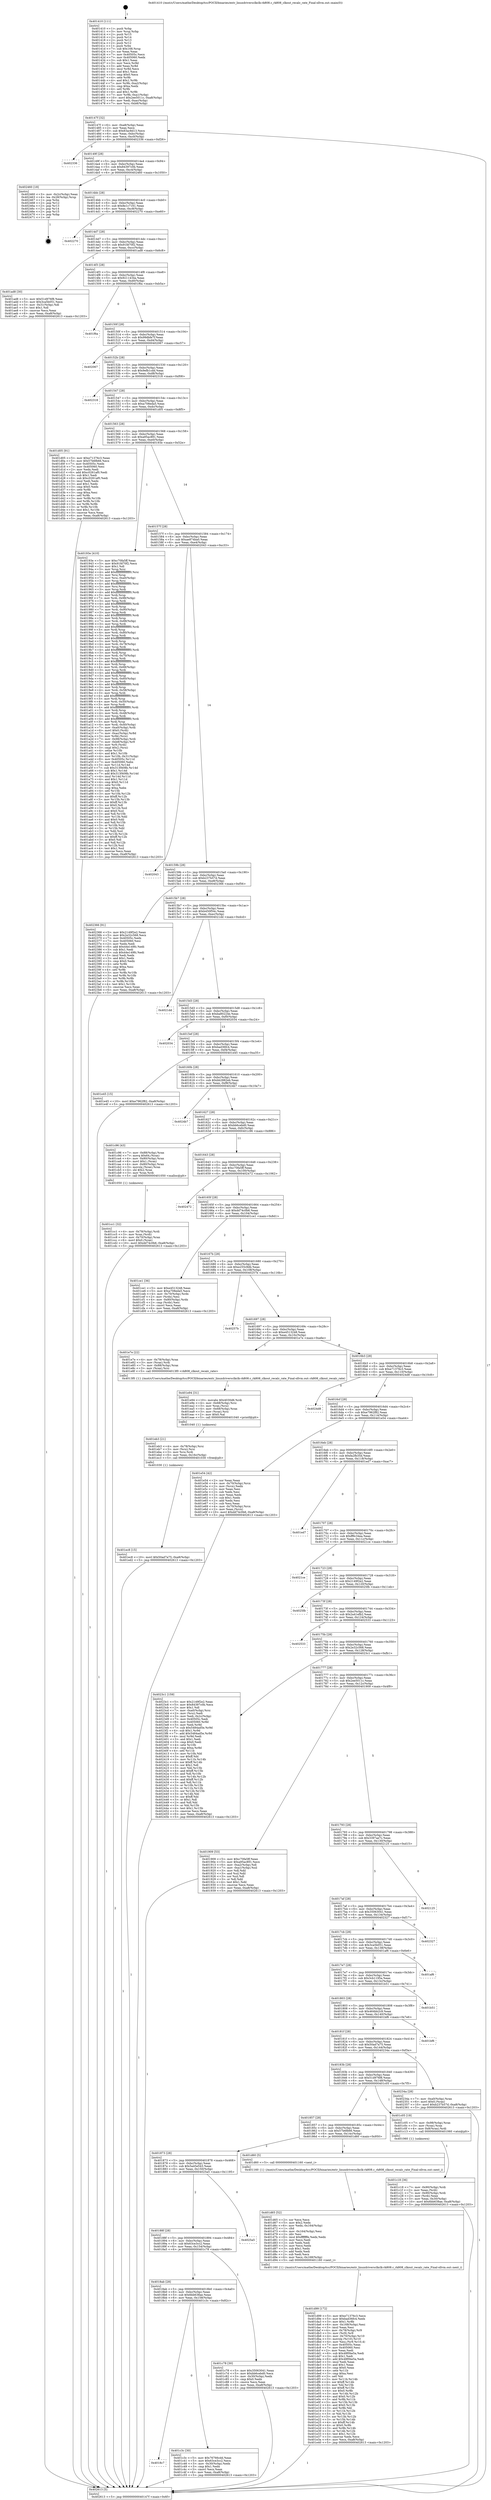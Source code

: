 digraph "0x401410" {
  label = "0x401410 (/mnt/c/Users/mathe/Desktop/tcc/POCII/binaries/extr_linuxdriversclkclk-rk808.c_rk808_clkout_recalc_rate_Final-ollvm.out::main(0))"
  labelloc = "t"
  node[shape=record]

  Entry [label="",width=0.3,height=0.3,shape=circle,fillcolor=black,style=filled]
  "0x40147f" [label="{
     0x40147f [32]\l
     | [instrs]\l
     &nbsp;&nbsp;0x40147f \<+6\>: mov -0xa8(%rbp),%eax\l
     &nbsp;&nbsp;0x401485 \<+2\>: mov %eax,%ecx\l
     &nbsp;&nbsp;0x401487 \<+6\>: sub $0x83ac8d13,%ecx\l
     &nbsp;&nbsp;0x40148d \<+6\>: mov %eax,-0xbc(%rbp)\l
     &nbsp;&nbsp;0x401493 \<+6\>: mov %ecx,-0xc0(%rbp)\l
     &nbsp;&nbsp;0x401499 \<+6\>: je 0000000000402336 \<main+0xf26\>\l
  }"]
  "0x402336" [label="{
     0x402336\l
  }", style=dashed]
  "0x40149f" [label="{
     0x40149f [28]\l
     | [instrs]\l
     &nbsp;&nbsp;0x40149f \<+5\>: jmp 00000000004014a4 \<main+0x94\>\l
     &nbsp;&nbsp;0x4014a4 \<+6\>: mov -0xbc(%rbp),%eax\l
     &nbsp;&nbsp;0x4014aa \<+5\>: sub $0x84397c0b,%eax\l
     &nbsp;&nbsp;0x4014af \<+6\>: mov %eax,-0xc4(%rbp)\l
     &nbsp;&nbsp;0x4014b5 \<+6\>: je 0000000000402460 \<main+0x1050\>\l
  }"]
  Exit [label="",width=0.3,height=0.3,shape=circle,fillcolor=black,style=filled,peripheries=2]
  "0x402460" [label="{
     0x402460 [18]\l
     | [instrs]\l
     &nbsp;&nbsp;0x402460 \<+3\>: mov -0x2c(%rbp),%eax\l
     &nbsp;&nbsp;0x402463 \<+4\>: lea -0x28(%rbp),%rsp\l
     &nbsp;&nbsp;0x402467 \<+1\>: pop %rbx\l
     &nbsp;&nbsp;0x402468 \<+2\>: pop %r12\l
     &nbsp;&nbsp;0x40246a \<+2\>: pop %r13\l
     &nbsp;&nbsp;0x40246c \<+2\>: pop %r14\l
     &nbsp;&nbsp;0x40246e \<+2\>: pop %r15\l
     &nbsp;&nbsp;0x402470 \<+1\>: pop %rbp\l
     &nbsp;&nbsp;0x402471 \<+1\>: ret\l
  }"]
  "0x4014bb" [label="{
     0x4014bb [28]\l
     | [instrs]\l
     &nbsp;&nbsp;0x4014bb \<+5\>: jmp 00000000004014c0 \<main+0xb0\>\l
     &nbsp;&nbsp;0x4014c0 \<+6\>: mov -0xbc(%rbp),%eax\l
     &nbsp;&nbsp;0x4014c6 \<+5\>: sub $0x8e1c7161,%eax\l
     &nbsp;&nbsp;0x4014cb \<+6\>: mov %eax,-0xc8(%rbp)\l
     &nbsp;&nbsp;0x4014d1 \<+6\>: je 0000000000402270 \<main+0xe60\>\l
  }"]
  "0x401ec8" [label="{
     0x401ec8 [15]\l
     | [instrs]\l
     &nbsp;&nbsp;0x401ec8 \<+10\>: movl $0x50ad7a75,-0xa8(%rbp)\l
     &nbsp;&nbsp;0x401ed2 \<+5\>: jmp 0000000000402613 \<main+0x1203\>\l
  }"]
  "0x402270" [label="{
     0x402270\l
  }", style=dashed]
  "0x4014d7" [label="{
     0x4014d7 [28]\l
     | [instrs]\l
     &nbsp;&nbsp;0x4014d7 \<+5\>: jmp 00000000004014dc \<main+0xcc\>\l
     &nbsp;&nbsp;0x4014dc \<+6\>: mov -0xbc(%rbp),%eax\l
     &nbsp;&nbsp;0x4014e2 \<+5\>: sub $0x91fd70f2,%eax\l
     &nbsp;&nbsp;0x4014e7 \<+6\>: mov %eax,-0xcc(%rbp)\l
     &nbsp;&nbsp;0x4014ed \<+6\>: je 0000000000401ad8 \<main+0x6c8\>\l
  }"]
  "0x401eb3" [label="{
     0x401eb3 [21]\l
     | [instrs]\l
     &nbsp;&nbsp;0x401eb3 \<+4\>: mov -0x78(%rbp),%rsi\l
     &nbsp;&nbsp;0x401eb7 \<+3\>: mov (%rsi),%rsi\l
     &nbsp;&nbsp;0x401eba \<+3\>: mov %rsi,%rdi\l
     &nbsp;&nbsp;0x401ebd \<+6\>: mov %eax,-0x16c(%rbp)\l
     &nbsp;&nbsp;0x401ec3 \<+5\>: call 0000000000401030 \<free@plt\>\l
     | [calls]\l
     &nbsp;&nbsp;0x401030 \{1\} (unknown)\l
  }"]
  "0x401ad8" [label="{
     0x401ad8 [30]\l
     | [instrs]\l
     &nbsp;&nbsp;0x401ad8 \<+5\>: mov $0x51d976f8,%eax\l
     &nbsp;&nbsp;0x401add \<+5\>: mov $0x3ca5b051,%ecx\l
     &nbsp;&nbsp;0x401ae2 \<+3\>: mov -0x31(%rbp),%dl\l
     &nbsp;&nbsp;0x401ae5 \<+3\>: test $0x1,%dl\l
     &nbsp;&nbsp;0x401ae8 \<+3\>: cmovne %ecx,%eax\l
     &nbsp;&nbsp;0x401aeb \<+6\>: mov %eax,-0xa8(%rbp)\l
     &nbsp;&nbsp;0x401af1 \<+5\>: jmp 0000000000402613 \<main+0x1203\>\l
  }"]
  "0x4014f3" [label="{
     0x4014f3 [28]\l
     | [instrs]\l
     &nbsp;&nbsp;0x4014f3 \<+5\>: jmp 00000000004014f8 \<main+0xe8\>\l
     &nbsp;&nbsp;0x4014f8 \<+6\>: mov -0xbc(%rbp),%eax\l
     &nbsp;&nbsp;0x4014fe \<+5\>: sub $0x9211434a,%eax\l
     &nbsp;&nbsp;0x401503 \<+6\>: mov %eax,-0xd0(%rbp)\l
     &nbsp;&nbsp;0x401509 \<+6\>: je 0000000000401f6a \<main+0xb5a\>\l
  }"]
  "0x401e94" [label="{
     0x401e94 [31]\l
     | [instrs]\l
     &nbsp;&nbsp;0x401e94 \<+10\>: movabs $0x4030d6,%rdi\l
     &nbsp;&nbsp;0x401e9e \<+4\>: mov -0x68(%rbp),%rsi\l
     &nbsp;&nbsp;0x401ea2 \<+3\>: mov %rax,(%rsi)\l
     &nbsp;&nbsp;0x401ea5 \<+4\>: mov -0x68(%rbp),%rax\l
     &nbsp;&nbsp;0x401ea9 \<+3\>: mov (%rax),%rsi\l
     &nbsp;&nbsp;0x401eac \<+2\>: mov $0x0,%al\l
     &nbsp;&nbsp;0x401eae \<+5\>: call 0000000000401040 \<printf@plt\>\l
     | [calls]\l
     &nbsp;&nbsp;0x401040 \{1\} (unknown)\l
  }"]
  "0x401f6a" [label="{
     0x401f6a\l
  }", style=dashed]
  "0x40150f" [label="{
     0x40150f [28]\l
     | [instrs]\l
     &nbsp;&nbsp;0x40150f \<+5\>: jmp 0000000000401514 \<main+0x104\>\l
     &nbsp;&nbsp;0x401514 \<+6\>: mov -0xbc(%rbp),%eax\l
     &nbsp;&nbsp;0x40151a \<+5\>: sub $0x99dbfe7f,%eax\l
     &nbsp;&nbsp;0x40151f \<+6\>: mov %eax,-0xd4(%rbp)\l
     &nbsp;&nbsp;0x401525 \<+6\>: je 0000000000402067 \<main+0xc57\>\l
  }"]
  "0x401d99" [label="{
     0x401d99 [172]\l
     | [instrs]\l
     &nbsp;&nbsp;0x401d99 \<+5\>: mov $0xe71376c3,%ecx\l
     &nbsp;&nbsp;0x401d9e \<+5\>: mov $0xbad36fc4,%edx\l
     &nbsp;&nbsp;0x401da3 \<+3\>: mov $0x1,%r8b\l
     &nbsp;&nbsp;0x401da6 \<+6\>: mov -0x168(%rbp),%esi\l
     &nbsp;&nbsp;0x401dac \<+3\>: imul %eax,%esi\l
     &nbsp;&nbsp;0x401daf \<+4\>: mov -0x78(%rbp),%r9\l
     &nbsp;&nbsp;0x401db3 \<+3\>: mov (%r9),%r9\l
     &nbsp;&nbsp;0x401db6 \<+4\>: mov -0x70(%rbp),%r10\l
     &nbsp;&nbsp;0x401dba \<+3\>: movslq (%r10),%r10\l
     &nbsp;&nbsp;0x401dbd \<+4\>: mov %esi,(%r9,%r10,4)\l
     &nbsp;&nbsp;0x401dc1 \<+7\>: mov 0x40505c,%eax\l
     &nbsp;&nbsp;0x401dc8 \<+7\>: mov 0x405060,%esi\l
     &nbsp;&nbsp;0x401dcf \<+2\>: mov %eax,%edi\l
     &nbsp;&nbsp;0x401dd1 \<+6\>: sub $0x48f0be5a,%edi\l
     &nbsp;&nbsp;0x401dd7 \<+3\>: sub $0x1,%edi\l
     &nbsp;&nbsp;0x401dda \<+6\>: add $0x48f0be5a,%edi\l
     &nbsp;&nbsp;0x401de0 \<+3\>: imul %edi,%eax\l
     &nbsp;&nbsp;0x401de3 \<+3\>: and $0x1,%eax\l
     &nbsp;&nbsp;0x401de6 \<+3\>: cmp $0x0,%eax\l
     &nbsp;&nbsp;0x401de9 \<+4\>: sete %r11b\l
     &nbsp;&nbsp;0x401ded \<+3\>: cmp $0xa,%esi\l
     &nbsp;&nbsp;0x401df0 \<+3\>: setl %bl\l
     &nbsp;&nbsp;0x401df3 \<+3\>: mov %r11b,%r14b\l
     &nbsp;&nbsp;0x401df6 \<+4\>: xor $0xff,%r14b\l
     &nbsp;&nbsp;0x401dfa \<+3\>: mov %bl,%r15b\l
     &nbsp;&nbsp;0x401dfd \<+4\>: xor $0xff,%r15b\l
     &nbsp;&nbsp;0x401e01 \<+4\>: xor $0x0,%r8b\l
     &nbsp;&nbsp;0x401e05 \<+3\>: mov %r14b,%r12b\l
     &nbsp;&nbsp;0x401e08 \<+4\>: and $0x0,%r12b\l
     &nbsp;&nbsp;0x401e0c \<+3\>: and %r8b,%r11b\l
     &nbsp;&nbsp;0x401e0f \<+3\>: mov %r15b,%r13b\l
     &nbsp;&nbsp;0x401e12 \<+4\>: and $0x0,%r13b\l
     &nbsp;&nbsp;0x401e16 \<+3\>: and %r8b,%bl\l
     &nbsp;&nbsp;0x401e19 \<+3\>: or %r11b,%r12b\l
     &nbsp;&nbsp;0x401e1c \<+3\>: or %bl,%r13b\l
     &nbsp;&nbsp;0x401e1f \<+3\>: xor %r13b,%r12b\l
     &nbsp;&nbsp;0x401e22 \<+3\>: or %r15b,%r14b\l
     &nbsp;&nbsp;0x401e25 \<+4\>: xor $0xff,%r14b\l
     &nbsp;&nbsp;0x401e29 \<+4\>: or $0x0,%r8b\l
     &nbsp;&nbsp;0x401e2d \<+3\>: and %r8b,%r14b\l
     &nbsp;&nbsp;0x401e30 \<+3\>: or %r14b,%r12b\l
     &nbsp;&nbsp;0x401e33 \<+4\>: test $0x1,%r12b\l
     &nbsp;&nbsp;0x401e37 \<+3\>: cmovne %edx,%ecx\l
     &nbsp;&nbsp;0x401e3a \<+6\>: mov %ecx,-0xa8(%rbp)\l
     &nbsp;&nbsp;0x401e40 \<+5\>: jmp 0000000000402613 \<main+0x1203\>\l
  }"]
  "0x402067" [label="{
     0x402067\l
  }", style=dashed]
  "0x40152b" [label="{
     0x40152b [28]\l
     | [instrs]\l
     &nbsp;&nbsp;0x40152b \<+5\>: jmp 0000000000401530 \<main+0x120\>\l
     &nbsp;&nbsp;0x401530 \<+6\>: mov -0xbc(%rbp),%eax\l
     &nbsp;&nbsp;0x401536 \<+5\>: sub $0x9efb1cdd,%eax\l
     &nbsp;&nbsp;0x40153b \<+6\>: mov %eax,-0xd8(%rbp)\l
     &nbsp;&nbsp;0x401541 \<+6\>: je 0000000000402318 \<main+0xf08\>\l
  }"]
  "0x401d65" [label="{
     0x401d65 [52]\l
     | [instrs]\l
     &nbsp;&nbsp;0x401d65 \<+2\>: xor %ecx,%ecx\l
     &nbsp;&nbsp;0x401d67 \<+5\>: mov $0x2,%edx\l
     &nbsp;&nbsp;0x401d6c \<+6\>: mov %edx,-0x164(%rbp)\l
     &nbsp;&nbsp;0x401d72 \<+1\>: cltd\l
     &nbsp;&nbsp;0x401d73 \<+6\>: mov -0x164(%rbp),%esi\l
     &nbsp;&nbsp;0x401d79 \<+2\>: idiv %esi\l
     &nbsp;&nbsp;0x401d7b \<+6\>: imul $0xfffffffe,%edx,%edx\l
     &nbsp;&nbsp;0x401d81 \<+2\>: mov %ecx,%edi\l
     &nbsp;&nbsp;0x401d83 \<+2\>: sub %edx,%edi\l
     &nbsp;&nbsp;0x401d85 \<+2\>: mov %ecx,%edx\l
     &nbsp;&nbsp;0x401d87 \<+3\>: sub $0x1,%edx\l
     &nbsp;&nbsp;0x401d8a \<+2\>: add %edx,%edi\l
     &nbsp;&nbsp;0x401d8c \<+2\>: sub %edi,%ecx\l
     &nbsp;&nbsp;0x401d8e \<+6\>: mov %ecx,-0x168(%rbp)\l
     &nbsp;&nbsp;0x401d94 \<+5\>: call 0000000000401160 \<next_i\>\l
     | [calls]\l
     &nbsp;&nbsp;0x401160 \{1\} (/mnt/c/Users/mathe/Desktop/tcc/POCII/binaries/extr_linuxdriversclkclk-rk808.c_rk808_clkout_recalc_rate_Final-ollvm.out::next_i)\l
  }"]
  "0x402318" [label="{
     0x402318\l
  }", style=dashed]
  "0x401547" [label="{
     0x401547 [28]\l
     | [instrs]\l
     &nbsp;&nbsp;0x401547 \<+5\>: jmp 000000000040154c \<main+0x13c\>\l
     &nbsp;&nbsp;0x40154c \<+6\>: mov -0xbc(%rbp),%eax\l
     &nbsp;&nbsp;0x401552 \<+5\>: sub $0xa708eda5,%eax\l
     &nbsp;&nbsp;0x401557 \<+6\>: mov %eax,-0xdc(%rbp)\l
     &nbsp;&nbsp;0x40155d \<+6\>: je 0000000000401d05 \<main+0x8f5\>\l
  }"]
  "0x401cc1" [label="{
     0x401cc1 [32]\l
     | [instrs]\l
     &nbsp;&nbsp;0x401cc1 \<+4\>: mov -0x78(%rbp),%rdi\l
     &nbsp;&nbsp;0x401cc5 \<+3\>: mov %rax,(%rdi)\l
     &nbsp;&nbsp;0x401cc8 \<+4\>: mov -0x70(%rbp),%rax\l
     &nbsp;&nbsp;0x401ccc \<+6\>: movl $0x0,(%rax)\l
     &nbsp;&nbsp;0x401cd2 \<+10\>: movl $0xdd74c0b6,-0xa8(%rbp)\l
     &nbsp;&nbsp;0x401cdc \<+5\>: jmp 0000000000402613 \<main+0x1203\>\l
  }"]
  "0x401d05" [label="{
     0x401d05 [91]\l
     | [instrs]\l
     &nbsp;&nbsp;0x401d05 \<+5\>: mov $0xe71376c3,%eax\l
     &nbsp;&nbsp;0x401d0a \<+5\>: mov $0x57b6fb66,%ecx\l
     &nbsp;&nbsp;0x401d0f \<+7\>: mov 0x40505c,%edx\l
     &nbsp;&nbsp;0x401d16 \<+7\>: mov 0x405060,%esi\l
     &nbsp;&nbsp;0x401d1d \<+2\>: mov %edx,%edi\l
     &nbsp;&nbsp;0x401d1f \<+6\>: add $0xc0261af0,%edi\l
     &nbsp;&nbsp;0x401d25 \<+3\>: sub $0x1,%edi\l
     &nbsp;&nbsp;0x401d28 \<+6\>: sub $0xc0261af0,%edi\l
     &nbsp;&nbsp;0x401d2e \<+3\>: imul %edi,%edx\l
     &nbsp;&nbsp;0x401d31 \<+3\>: and $0x1,%edx\l
     &nbsp;&nbsp;0x401d34 \<+3\>: cmp $0x0,%edx\l
     &nbsp;&nbsp;0x401d37 \<+4\>: sete %r8b\l
     &nbsp;&nbsp;0x401d3b \<+3\>: cmp $0xa,%esi\l
     &nbsp;&nbsp;0x401d3e \<+4\>: setl %r9b\l
     &nbsp;&nbsp;0x401d42 \<+3\>: mov %r8b,%r10b\l
     &nbsp;&nbsp;0x401d45 \<+3\>: and %r9b,%r10b\l
     &nbsp;&nbsp;0x401d48 \<+3\>: xor %r9b,%r8b\l
     &nbsp;&nbsp;0x401d4b \<+3\>: or %r8b,%r10b\l
     &nbsp;&nbsp;0x401d4e \<+4\>: test $0x1,%r10b\l
     &nbsp;&nbsp;0x401d52 \<+3\>: cmovne %ecx,%eax\l
     &nbsp;&nbsp;0x401d55 \<+6\>: mov %eax,-0xa8(%rbp)\l
     &nbsp;&nbsp;0x401d5b \<+5\>: jmp 0000000000402613 \<main+0x1203\>\l
  }"]
  "0x401563" [label="{
     0x401563 [28]\l
     | [instrs]\l
     &nbsp;&nbsp;0x401563 \<+5\>: jmp 0000000000401568 \<main+0x158\>\l
     &nbsp;&nbsp;0x401568 \<+6\>: mov -0xbc(%rbp),%eax\l
     &nbsp;&nbsp;0x40156e \<+5\>: sub $0xa95ac891,%eax\l
     &nbsp;&nbsp;0x401573 \<+6\>: mov %eax,-0xe0(%rbp)\l
     &nbsp;&nbsp;0x401579 \<+6\>: je 000000000040193e \<main+0x52e\>\l
  }"]
  "0x4018c7" [label="{
     0x4018c7\l
  }", style=dashed]
  "0x40193e" [label="{
     0x40193e [410]\l
     | [instrs]\l
     &nbsp;&nbsp;0x40193e \<+5\>: mov $0xc70fa5ff,%eax\l
     &nbsp;&nbsp;0x401943 \<+5\>: mov $0x91fd70f2,%ecx\l
     &nbsp;&nbsp;0x401948 \<+2\>: mov $0x1,%dl\l
     &nbsp;&nbsp;0x40194a \<+3\>: mov %rsp,%rsi\l
     &nbsp;&nbsp;0x40194d \<+4\>: add $0xfffffffffffffff0,%rsi\l
     &nbsp;&nbsp;0x401951 \<+3\>: mov %rsi,%rsp\l
     &nbsp;&nbsp;0x401954 \<+7\>: mov %rsi,-0xa0(%rbp)\l
     &nbsp;&nbsp;0x40195b \<+3\>: mov %rsp,%rsi\l
     &nbsp;&nbsp;0x40195e \<+4\>: add $0xfffffffffffffff0,%rsi\l
     &nbsp;&nbsp;0x401962 \<+3\>: mov %rsi,%rsp\l
     &nbsp;&nbsp;0x401965 \<+3\>: mov %rsp,%rdi\l
     &nbsp;&nbsp;0x401968 \<+4\>: add $0xfffffffffffffff0,%rdi\l
     &nbsp;&nbsp;0x40196c \<+3\>: mov %rdi,%rsp\l
     &nbsp;&nbsp;0x40196f \<+7\>: mov %rdi,-0x98(%rbp)\l
     &nbsp;&nbsp;0x401976 \<+3\>: mov %rsp,%rdi\l
     &nbsp;&nbsp;0x401979 \<+4\>: add $0xfffffffffffffff0,%rdi\l
     &nbsp;&nbsp;0x40197d \<+3\>: mov %rdi,%rsp\l
     &nbsp;&nbsp;0x401980 \<+7\>: mov %rdi,-0x90(%rbp)\l
     &nbsp;&nbsp;0x401987 \<+3\>: mov %rsp,%rdi\l
     &nbsp;&nbsp;0x40198a \<+4\>: add $0xfffffffffffffff0,%rdi\l
     &nbsp;&nbsp;0x40198e \<+3\>: mov %rdi,%rsp\l
     &nbsp;&nbsp;0x401991 \<+7\>: mov %rdi,-0x88(%rbp)\l
     &nbsp;&nbsp;0x401998 \<+3\>: mov %rsp,%rdi\l
     &nbsp;&nbsp;0x40199b \<+4\>: add $0xfffffffffffffff0,%rdi\l
     &nbsp;&nbsp;0x40199f \<+3\>: mov %rdi,%rsp\l
     &nbsp;&nbsp;0x4019a2 \<+4\>: mov %rdi,-0x80(%rbp)\l
     &nbsp;&nbsp;0x4019a6 \<+3\>: mov %rsp,%rdi\l
     &nbsp;&nbsp;0x4019a9 \<+4\>: add $0xfffffffffffffff0,%rdi\l
     &nbsp;&nbsp;0x4019ad \<+3\>: mov %rdi,%rsp\l
     &nbsp;&nbsp;0x4019b0 \<+4\>: mov %rdi,-0x78(%rbp)\l
     &nbsp;&nbsp;0x4019b4 \<+3\>: mov %rsp,%rdi\l
     &nbsp;&nbsp;0x4019b7 \<+4\>: add $0xfffffffffffffff0,%rdi\l
     &nbsp;&nbsp;0x4019bb \<+3\>: mov %rdi,%rsp\l
     &nbsp;&nbsp;0x4019be \<+4\>: mov %rdi,-0x70(%rbp)\l
     &nbsp;&nbsp;0x4019c2 \<+3\>: mov %rsp,%rdi\l
     &nbsp;&nbsp;0x4019c5 \<+4\>: add $0xfffffffffffffff0,%rdi\l
     &nbsp;&nbsp;0x4019c9 \<+3\>: mov %rdi,%rsp\l
     &nbsp;&nbsp;0x4019cc \<+4\>: mov %rdi,-0x68(%rbp)\l
     &nbsp;&nbsp;0x4019d0 \<+3\>: mov %rsp,%rdi\l
     &nbsp;&nbsp;0x4019d3 \<+4\>: add $0xfffffffffffffff0,%rdi\l
     &nbsp;&nbsp;0x4019d7 \<+3\>: mov %rdi,%rsp\l
     &nbsp;&nbsp;0x4019da \<+4\>: mov %rdi,-0x60(%rbp)\l
     &nbsp;&nbsp;0x4019de \<+3\>: mov %rsp,%rdi\l
     &nbsp;&nbsp;0x4019e1 \<+4\>: add $0xfffffffffffffff0,%rdi\l
     &nbsp;&nbsp;0x4019e5 \<+3\>: mov %rdi,%rsp\l
     &nbsp;&nbsp;0x4019e8 \<+4\>: mov %rdi,-0x58(%rbp)\l
     &nbsp;&nbsp;0x4019ec \<+3\>: mov %rsp,%rdi\l
     &nbsp;&nbsp;0x4019ef \<+4\>: add $0xfffffffffffffff0,%rdi\l
     &nbsp;&nbsp;0x4019f3 \<+3\>: mov %rdi,%rsp\l
     &nbsp;&nbsp;0x4019f6 \<+4\>: mov %rdi,-0x50(%rbp)\l
     &nbsp;&nbsp;0x4019fa \<+3\>: mov %rsp,%rdi\l
     &nbsp;&nbsp;0x4019fd \<+4\>: add $0xfffffffffffffff0,%rdi\l
     &nbsp;&nbsp;0x401a01 \<+3\>: mov %rdi,%rsp\l
     &nbsp;&nbsp;0x401a04 \<+4\>: mov %rdi,-0x48(%rbp)\l
     &nbsp;&nbsp;0x401a08 \<+3\>: mov %rsp,%rdi\l
     &nbsp;&nbsp;0x401a0b \<+4\>: add $0xfffffffffffffff0,%rdi\l
     &nbsp;&nbsp;0x401a0f \<+3\>: mov %rdi,%rsp\l
     &nbsp;&nbsp;0x401a12 \<+4\>: mov %rdi,-0x40(%rbp)\l
     &nbsp;&nbsp;0x401a16 \<+7\>: mov -0xa0(%rbp),%rdi\l
     &nbsp;&nbsp;0x401a1d \<+6\>: movl $0x0,(%rdi)\l
     &nbsp;&nbsp;0x401a23 \<+7\>: mov -0xac(%rbp),%r8d\l
     &nbsp;&nbsp;0x401a2a \<+3\>: mov %r8d,(%rsi)\l
     &nbsp;&nbsp;0x401a2d \<+7\>: mov -0x98(%rbp),%rdi\l
     &nbsp;&nbsp;0x401a34 \<+7\>: mov -0xb8(%rbp),%r9\l
     &nbsp;&nbsp;0x401a3b \<+3\>: mov %r9,(%rdi)\l
     &nbsp;&nbsp;0x401a3e \<+3\>: cmpl $0x2,(%rsi)\l
     &nbsp;&nbsp;0x401a41 \<+4\>: setne %r10b\l
     &nbsp;&nbsp;0x401a45 \<+4\>: and $0x1,%r10b\l
     &nbsp;&nbsp;0x401a49 \<+4\>: mov %r10b,-0x31(%rbp)\l
     &nbsp;&nbsp;0x401a4d \<+8\>: mov 0x40505c,%r11d\l
     &nbsp;&nbsp;0x401a55 \<+7\>: mov 0x405060,%ebx\l
     &nbsp;&nbsp;0x401a5c \<+3\>: mov %r11d,%r14d\l
     &nbsp;&nbsp;0x401a5f \<+7\>: sub $0x313f408b,%r14d\l
     &nbsp;&nbsp;0x401a66 \<+4\>: sub $0x1,%r14d\l
     &nbsp;&nbsp;0x401a6a \<+7\>: add $0x313f408b,%r14d\l
     &nbsp;&nbsp;0x401a71 \<+4\>: imul %r14d,%r11d\l
     &nbsp;&nbsp;0x401a75 \<+4\>: and $0x1,%r11d\l
     &nbsp;&nbsp;0x401a79 \<+4\>: cmp $0x0,%r11d\l
     &nbsp;&nbsp;0x401a7d \<+4\>: sete %r10b\l
     &nbsp;&nbsp;0x401a81 \<+3\>: cmp $0xa,%ebx\l
     &nbsp;&nbsp;0x401a84 \<+4\>: setl %r15b\l
     &nbsp;&nbsp;0x401a88 \<+3\>: mov %r10b,%r12b\l
     &nbsp;&nbsp;0x401a8b \<+4\>: xor $0xff,%r12b\l
     &nbsp;&nbsp;0x401a8f \<+3\>: mov %r15b,%r13b\l
     &nbsp;&nbsp;0x401a92 \<+4\>: xor $0xff,%r13b\l
     &nbsp;&nbsp;0x401a96 \<+3\>: xor $0x0,%dl\l
     &nbsp;&nbsp;0x401a99 \<+3\>: mov %r12b,%sil\l
     &nbsp;&nbsp;0x401a9c \<+4\>: and $0x0,%sil\l
     &nbsp;&nbsp;0x401aa0 \<+3\>: and %dl,%r10b\l
     &nbsp;&nbsp;0x401aa3 \<+3\>: mov %r13b,%dil\l
     &nbsp;&nbsp;0x401aa6 \<+4\>: and $0x0,%dil\l
     &nbsp;&nbsp;0x401aaa \<+3\>: and %dl,%r15b\l
     &nbsp;&nbsp;0x401aad \<+3\>: or %r10b,%sil\l
     &nbsp;&nbsp;0x401ab0 \<+3\>: or %r15b,%dil\l
     &nbsp;&nbsp;0x401ab3 \<+3\>: xor %dil,%sil\l
     &nbsp;&nbsp;0x401ab6 \<+3\>: or %r13b,%r12b\l
     &nbsp;&nbsp;0x401ab9 \<+4\>: xor $0xff,%r12b\l
     &nbsp;&nbsp;0x401abd \<+3\>: or $0x0,%dl\l
     &nbsp;&nbsp;0x401ac0 \<+3\>: and %dl,%r12b\l
     &nbsp;&nbsp;0x401ac3 \<+3\>: or %r12b,%sil\l
     &nbsp;&nbsp;0x401ac6 \<+4\>: test $0x1,%sil\l
     &nbsp;&nbsp;0x401aca \<+3\>: cmovne %ecx,%eax\l
     &nbsp;&nbsp;0x401acd \<+6\>: mov %eax,-0xa8(%rbp)\l
     &nbsp;&nbsp;0x401ad3 \<+5\>: jmp 0000000000402613 \<main+0x1203\>\l
  }"]
  "0x40157f" [label="{
     0x40157f [28]\l
     | [instrs]\l
     &nbsp;&nbsp;0x40157f \<+5\>: jmp 0000000000401584 \<main+0x174\>\l
     &nbsp;&nbsp;0x401584 \<+6\>: mov -0xbc(%rbp),%eax\l
     &nbsp;&nbsp;0x40158a \<+5\>: sub $0xae874ba0,%eax\l
     &nbsp;&nbsp;0x40158f \<+6\>: mov %eax,-0xe4(%rbp)\l
     &nbsp;&nbsp;0x401595 \<+6\>: je 0000000000402043 \<main+0xc33\>\l
  }"]
  "0x401c3c" [label="{
     0x401c3c [30]\l
     | [instrs]\l
     &nbsp;&nbsp;0x401c3c \<+5\>: mov $0x76766cdd,%eax\l
     &nbsp;&nbsp;0x401c41 \<+5\>: mov $0x63ce3cc2,%ecx\l
     &nbsp;&nbsp;0x401c46 \<+3\>: mov -0x30(%rbp),%edx\l
     &nbsp;&nbsp;0x401c49 \<+3\>: cmp $0x1,%edx\l
     &nbsp;&nbsp;0x401c4c \<+3\>: cmovl %ecx,%eax\l
     &nbsp;&nbsp;0x401c4f \<+6\>: mov %eax,-0xa8(%rbp)\l
     &nbsp;&nbsp;0x401c55 \<+5\>: jmp 0000000000402613 \<main+0x1203\>\l
  }"]
  "0x402043" [label="{
     0x402043\l
  }", style=dashed]
  "0x40159b" [label="{
     0x40159b [28]\l
     | [instrs]\l
     &nbsp;&nbsp;0x40159b \<+5\>: jmp 00000000004015a0 \<main+0x190\>\l
     &nbsp;&nbsp;0x4015a0 \<+6\>: mov -0xbc(%rbp),%eax\l
     &nbsp;&nbsp;0x4015a6 \<+5\>: sub $0xb237b57d,%eax\l
     &nbsp;&nbsp;0x4015ab \<+6\>: mov %eax,-0xe8(%rbp)\l
     &nbsp;&nbsp;0x4015b1 \<+6\>: je 0000000000402366 \<main+0xf56\>\l
  }"]
  "0x4018ab" [label="{
     0x4018ab [28]\l
     | [instrs]\l
     &nbsp;&nbsp;0x4018ab \<+5\>: jmp 00000000004018b0 \<main+0x4a0\>\l
     &nbsp;&nbsp;0x4018b0 \<+6\>: mov -0xbc(%rbp),%eax\l
     &nbsp;&nbsp;0x4018b6 \<+5\>: sub $0x6bb638ae,%eax\l
     &nbsp;&nbsp;0x4018bb \<+6\>: mov %eax,-0x158(%rbp)\l
     &nbsp;&nbsp;0x4018c1 \<+6\>: je 0000000000401c3c \<main+0x82c\>\l
  }"]
  "0x402366" [label="{
     0x402366 [91]\l
     | [instrs]\l
     &nbsp;&nbsp;0x402366 \<+5\>: mov $0x2149f2e2,%eax\l
     &nbsp;&nbsp;0x40236b \<+5\>: mov $0x2e32c568,%ecx\l
     &nbsp;&nbsp;0x402370 \<+7\>: mov 0x40505c,%edx\l
     &nbsp;&nbsp;0x402377 \<+7\>: mov 0x405060,%esi\l
     &nbsp;&nbsp;0x40237e \<+2\>: mov %edx,%edi\l
     &nbsp;&nbsp;0x402380 \<+6\>: add $0x44e149fc,%edi\l
     &nbsp;&nbsp;0x402386 \<+3\>: sub $0x1,%edi\l
     &nbsp;&nbsp;0x402389 \<+6\>: sub $0x44e149fc,%edi\l
     &nbsp;&nbsp;0x40238f \<+3\>: imul %edi,%edx\l
     &nbsp;&nbsp;0x402392 \<+3\>: and $0x1,%edx\l
     &nbsp;&nbsp;0x402395 \<+3\>: cmp $0x0,%edx\l
     &nbsp;&nbsp;0x402398 \<+4\>: sete %r8b\l
     &nbsp;&nbsp;0x40239c \<+3\>: cmp $0xa,%esi\l
     &nbsp;&nbsp;0x40239f \<+4\>: setl %r9b\l
     &nbsp;&nbsp;0x4023a3 \<+3\>: mov %r8b,%r10b\l
     &nbsp;&nbsp;0x4023a6 \<+3\>: and %r9b,%r10b\l
     &nbsp;&nbsp;0x4023a9 \<+3\>: xor %r9b,%r8b\l
     &nbsp;&nbsp;0x4023ac \<+3\>: or %r8b,%r10b\l
     &nbsp;&nbsp;0x4023af \<+4\>: test $0x1,%r10b\l
     &nbsp;&nbsp;0x4023b3 \<+3\>: cmovne %ecx,%eax\l
     &nbsp;&nbsp;0x4023b6 \<+6\>: mov %eax,-0xa8(%rbp)\l
     &nbsp;&nbsp;0x4023bc \<+5\>: jmp 0000000000402613 \<main+0x1203\>\l
  }"]
  "0x4015b7" [label="{
     0x4015b7 [28]\l
     | [instrs]\l
     &nbsp;&nbsp;0x4015b7 \<+5\>: jmp 00000000004015bc \<main+0x1ac\>\l
     &nbsp;&nbsp;0x4015bc \<+6\>: mov -0xbc(%rbp),%eax\l
     &nbsp;&nbsp;0x4015c2 \<+5\>: sub $0xb450f54c,%eax\l
     &nbsp;&nbsp;0x4015c7 \<+6\>: mov %eax,-0xec(%rbp)\l
     &nbsp;&nbsp;0x4015cd \<+6\>: je 00000000004021dd \<main+0xdcd\>\l
  }"]
  "0x401c78" [label="{
     0x401c78 [30]\l
     | [instrs]\l
     &nbsp;&nbsp;0x401c78 \<+5\>: mov $0x35063041,%eax\l
     &nbsp;&nbsp;0x401c7d \<+5\>: mov $0xbb6cebd0,%ecx\l
     &nbsp;&nbsp;0x401c82 \<+3\>: mov -0x30(%rbp),%edx\l
     &nbsp;&nbsp;0x401c85 \<+3\>: cmp $0x0,%edx\l
     &nbsp;&nbsp;0x401c88 \<+3\>: cmove %ecx,%eax\l
     &nbsp;&nbsp;0x401c8b \<+6\>: mov %eax,-0xa8(%rbp)\l
     &nbsp;&nbsp;0x401c91 \<+5\>: jmp 0000000000402613 \<main+0x1203\>\l
  }"]
  "0x4021dd" [label="{
     0x4021dd\l
  }", style=dashed]
  "0x4015d3" [label="{
     0x4015d3 [28]\l
     | [instrs]\l
     &nbsp;&nbsp;0x4015d3 \<+5\>: jmp 00000000004015d8 \<main+0x1c8\>\l
     &nbsp;&nbsp;0x4015d8 \<+6\>: mov -0xbc(%rbp),%eax\l
     &nbsp;&nbsp;0x4015de \<+5\>: sub $0xba80224e,%eax\l
     &nbsp;&nbsp;0x4015e3 \<+6\>: mov %eax,-0xf0(%rbp)\l
     &nbsp;&nbsp;0x4015e9 \<+6\>: je 0000000000402034 \<main+0xc24\>\l
  }"]
  "0x40188f" [label="{
     0x40188f [28]\l
     | [instrs]\l
     &nbsp;&nbsp;0x40188f \<+5\>: jmp 0000000000401894 \<main+0x484\>\l
     &nbsp;&nbsp;0x401894 \<+6\>: mov -0xbc(%rbp),%eax\l
     &nbsp;&nbsp;0x40189a \<+5\>: sub $0x63ce3cc2,%eax\l
     &nbsp;&nbsp;0x40189f \<+6\>: mov %eax,-0x154(%rbp)\l
     &nbsp;&nbsp;0x4018a5 \<+6\>: je 0000000000401c78 \<main+0x868\>\l
  }"]
  "0x402034" [label="{
     0x402034\l
  }", style=dashed]
  "0x4015ef" [label="{
     0x4015ef [28]\l
     | [instrs]\l
     &nbsp;&nbsp;0x4015ef \<+5\>: jmp 00000000004015f4 \<main+0x1e4\>\l
     &nbsp;&nbsp;0x4015f4 \<+6\>: mov -0xbc(%rbp),%eax\l
     &nbsp;&nbsp;0x4015fa \<+5\>: sub $0xbad36fc4,%eax\l
     &nbsp;&nbsp;0x4015ff \<+6\>: mov %eax,-0xf4(%rbp)\l
     &nbsp;&nbsp;0x401605 \<+6\>: je 0000000000401e45 \<main+0xa35\>\l
  }"]
  "0x4025a5" [label="{
     0x4025a5\l
  }", style=dashed]
  "0x401e45" [label="{
     0x401e45 [15]\l
     | [instrs]\l
     &nbsp;&nbsp;0x401e45 \<+10\>: movl $0xe7962f82,-0xa8(%rbp)\l
     &nbsp;&nbsp;0x401e4f \<+5\>: jmp 0000000000402613 \<main+0x1203\>\l
  }"]
  "0x40160b" [label="{
     0x40160b [28]\l
     | [instrs]\l
     &nbsp;&nbsp;0x40160b \<+5\>: jmp 0000000000401610 \<main+0x200\>\l
     &nbsp;&nbsp;0x401610 \<+6\>: mov -0xbc(%rbp),%eax\l
     &nbsp;&nbsp;0x401616 \<+5\>: sub $0xbb2882eb,%eax\l
     &nbsp;&nbsp;0x40161b \<+6\>: mov %eax,-0xf8(%rbp)\l
     &nbsp;&nbsp;0x401621 \<+6\>: je 00000000004024b7 \<main+0x10a7\>\l
  }"]
  "0x401873" [label="{
     0x401873 [28]\l
     | [instrs]\l
     &nbsp;&nbsp;0x401873 \<+5\>: jmp 0000000000401878 \<main+0x468\>\l
     &nbsp;&nbsp;0x401878 \<+6\>: mov -0xbc(%rbp),%eax\l
     &nbsp;&nbsp;0x40187e \<+5\>: sub $0x5a45e543,%eax\l
     &nbsp;&nbsp;0x401883 \<+6\>: mov %eax,-0x150(%rbp)\l
     &nbsp;&nbsp;0x401889 \<+6\>: je 00000000004025a5 \<main+0x1195\>\l
  }"]
  "0x4024b7" [label="{
     0x4024b7\l
  }", style=dashed]
  "0x401627" [label="{
     0x401627 [28]\l
     | [instrs]\l
     &nbsp;&nbsp;0x401627 \<+5\>: jmp 000000000040162c \<main+0x21c\>\l
     &nbsp;&nbsp;0x40162c \<+6\>: mov -0xbc(%rbp),%eax\l
     &nbsp;&nbsp;0x401632 \<+5\>: sub $0xbb6cebd0,%eax\l
     &nbsp;&nbsp;0x401637 \<+6\>: mov %eax,-0xfc(%rbp)\l
     &nbsp;&nbsp;0x40163d \<+6\>: je 0000000000401c96 \<main+0x886\>\l
  }"]
  "0x401d60" [label="{
     0x401d60 [5]\l
     | [instrs]\l
     &nbsp;&nbsp;0x401d60 \<+5\>: call 0000000000401160 \<next_i\>\l
     | [calls]\l
     &nbsp;&nbsp;0x401160 \{1\} (/mnt/c/Users/mathe/Desktop/tcc/POCII/binaries/extr_linuxdriversclkclk-rk808.c_rk808_clkout_recalc_rate_Final-ollvm.out::next_i)\l
  }"]
  "0x401c96" [label="{
     0x401c96 [43]\l
     | [instrs]\l
     &nbsp;&nbsp;0x401c96 \<+7\>: mov -0x88(%rbp),%rax\l
     &nbsp;&nbsp;0x401c9d \<+7\>: movq $0x64,(%rax)\l
     &nbsp;&nbsp;0x401ca4 \<+4\>: mov -0x80(%rbp),%rax\l
     &nbsp;&nbsp;0x401ca8 \<+6\>: movl $0x1,(%rax)\l
     &nbsp;&nbsp;0x401cae \<+4\>: mov -0x80(%rbp),%rax\l
     &nbsp;&nbsp;0x401cb2 \<+3\>: movslq (%rax),%rax\l
     &nbsp;&nbsp;0x401cb5 \<+4\>: shl $0x2,%rax\l
     &nbsp;&nbsp;0x401cb9 \<+3\>: mov %rax,%rdi\l
     &nbsp;&nbsp;0x401cbc \<+5\>: call 0000000000401050 \<malloc@plt\>\l
     | [calls]\l
     &nbsp;&nbsp;0x401050 \{1\} (unknown)\l
  }"]
  "0x401643" [label="{
     0x401643 [28]\l
     | [instrs]\l
     &nbsp;&nbsp;0x401643 \<+5\>: jmp 0000000000401648 \<main+0x238\>\l
     &nbsp;&nbsp;0x401648 \<+6\>: mov -0xbc(%rbp),%eax\l
     &nbsp;&nbsp;0x40164e \<+5\>: sub $0xc70fa5ff,%eax\l
     &nbsp;&nbsp;0x401653 \<+6\>: mov %eax,-0x100(%rbp)\l
     &nbsp;&nbsp;0x401659 \<+6\>: je 0000000000402472 \<main+0x1062\>\l
  }"]
  "0x401c18" [label="{
     0x401c18 [36]\l
     | [instrs]\l
     &nbsp;&nbsp;0x401c18 \<+7\>: mov -0x90(%rbp),%rdi\l
     &nbsp;&nbsp;0x401c1f \<+2\>: mov %eax,(%rdi)\l
     &nbsp;&nbsp;0x401c21 \<+7\>: mov -0x90(%rbp),%rdi\l
     &nbsp;&nbsp;0x401c28 \<+2\>: mov (%rdi),%eax\l
     &nbsp;&nbsp;0x401c2a \<+3\>: mov %eax,-0x30(%rbp)\l
     &nbsp;&nbsp;0x401c2d \<+10\>: movl $0x6bb638ae,-0xa8(%rbp)\l
     &nbsp;&nbsp;0x401c37 \<+5\>: jmp 0000000000402613 \<main+0x1203\>\l
  }"]
  "0x402472" [label="{
     0x402472\l
  }", style=dashed]
  "0x40165f" [label="{
     0x40165f [28]\l
     | [instrs]\l
     &nbsp;&nbsp;0x40165f \<+5\>: jmp 0000000000401664 \<main+0x254\>\l
     &nbsp;&nbsp;0x401664 \<+6\>: mov -0xbc(%rbp),%eax\l
     &nbsp;&nbsp;0x40166a \<+5\>: sub $0xdd74c0b6,%eax\l
     &nbsp;&nbsp;0x40166f \<+6\>: mov %eax,-0x104(%rbp)\l
     &nbsp;&nbsp;0x401675 \<+6\>: je 0000000000401ce1 \<main+0x8d1\>\l
  }"]
  "0x401857" [label="{
     0x401857 [28]\l
     | [instrs]\l
     &nbsp;&nbsp;0x401857 \<+5\>: jmp 000000000040185c \<main+0x44c\>\l
     &nbsp;&nbsp;0x40185c \<+6\>: mov -0xbc(%rbp),%eax\l
     &nbsp;&nbsp;0x401862 \<+5\>: sub $0x57b6fb66,%eax\l
     &nbsp;&nbsp;0x401867 \<+6\>: mov %eax,-0x14c(%rbp)\l
     &nbsp;&nbsp;0x40186d \<+6\>: je 0000000000401d60 \<main+0x950\>\l
  }"]
  "0x401ce1" [label="{
     0x401ce1 [36]\l
     | [instrs]\l
     &nbsp;&nbsp;0x401ce1 \<+5\>: mov $0xe4513248,%eax\l
     &nbsp;&nbsp;0x401ce6 \<+5\>: mov $0xa708eda5,%ecx\l
     &nbsp;&nbsp;0x401ceb \<+4\>: mov -0x70(%rbp),%rdx\l
     &nbsp;&nbsp;0x401cef \<+2\>: mov (%rdx),%esi\l
     &nbsp;&nbsp;0x401cf1 \<+4\>: mov -0x80(%rbp),%rdx\l
     &nbsp;&nbsp;0x401cf5 \<+2\>: cmp (%rdx),%esi\l
     &nbsp;&nbsp;0x401cf7 \<+3\>: cmovl %ecx,%eax\l
     &nbsp;&nbsp;0x401cfa \<+6\>: mov %eax,-0xa8(%rbp)\l
     &nbsp;&nbsp;0x401d00 \<+5\>: jmp 0000000000402613 \<main+0x1203\>\l
  }"]
  "0x40167b" [label="{
     0x40167b [28]\l
     | [instrs]\l
     &nbsp;&nbsp;0x40167b \<+5\>: jmp 0000000000401680 \<main+0x270\>\l
     &nbsp;&nbsp;0x401680 \<+6\>: mov -0xbc(%rbp),%eax\l
     &nbsp;&nbsp;0x401686 \<+5\>: sub $0xe255c9db,%eax\l
     &nbsp;&nbsp;0x40168b \<+6\>: mov %eax,-0x108(%rbp)\l
     &nbsp;&nbsp;0x401691 \<+6\>: je 000000000040257b \<main+0x116b\>\l
  }"]
  "0x401c05" [label="{
     0x401c05 [19]\l
     | [instrs]\l
     &nbsp;&nbsp;0x401c05 \<+7\>: mov -0x98(%rbp),%rax\l
     &nbsp;&nbsp;0x401c0c \<+3\>: mov (%rax),%rax\l
     &nbsp;&nbsp;0x401c0f \<+4\>: mov 0x8(%rax),%rdi\l
     &nbsp;&nbsp;0x401c13 \<+5\>: call 0000000000401060 \<atoi@plt\>\l
     | [calls]\l
     &nbsp;&nbsp;0x401060 \{1\} (unknown)\l
  }"]
  "0x40257b" [label="{
     0x40257b\l
  }", style=dashed]
  "0x401697" [label="{
     0x401697 [28]\l
     | [instrs]\l
     &nbsp;&nbsp;0x401697 \<+5\>: jmp 000000000040169c \<main+0x28c\>\l
     &nbsp;&nbsp;0x40169c \<+6\>: mov -0xbc(%rbp),%eax\l
     &nbsp;&nbsp;0x4016a2 \<+5\>: sub $0xe4513248,%eax\l
     &nbsp;&nbsp;0x4016a7 \<+6\>: mov %eax,-0x10c(%rbp)\l
     &nbsp;&nbsp;0x4016ad \<+6\>: je 0000000000401e7e \<main+0xa6e\>\l
  }"]
  "0x40183b" [label="{
     0x40183b [28]\l
     | [instrs]\l
     &nbsp;&nbsp;0x40183b \<+5\>: jmp 0000000000401840 \<main+0x430\>\l
     &nbsp;&nbsp;0x401840 \<+6\>: mov -0xbc(%rbp),%eax\l
     &nbsp;&nbsp;0x401846 \<+5\>: sub $0x51d976f8,%eax\l
     &nbsp;&nbsp;0x40184b \<+6\>: mov %eax,-0x148(%rbp)\l
     &nbsp;&nbsp;0x401851 \<+6\>: je 0000000000401c05 \<main+0x7f5\>\l
  }"]
  "0x401e7e" [label="{
     0x401e7e [22]\l
     | [instrs]\l
     &nbsp;&nbsp;0x401e7e \<+4\>: mov -0x78(%rbp),%rax\l
     &nbsp;&nbsp;0x401e82 \<+3\>: mov (%rax),%rdi\l
     &nbsp;&nbsp;0x401e85 \<+7\>: mov -0x88(%rbp),%rax\l
     &nbsp;&nbsp;0x401e8c \<+3\>: mov (%rax),%rsi\l
     &nbsp;&nbsp;0x401e8f \<+5\>: call 00000000004013f0 \<rk808_clkout_recalc_rate\>\l
     | [calls]\l
     &nbsp;&nbsp;0x4013f0 \{1\} (/mnt/c/Users/mathe/Desktop/tcc/POCII/binaries/extr_linuxdriversclkclk-rk808.c_rk808_clkout_recalc_rate_Final-ollvm.out::rk808_clkout_recalc_rate)\l
  }"]
  "0x4016b3" [label="{
     0x4016b3 [28]\l
     | [instrs]\l
     &nbsp;&nbsp;0x4016b3 \<+5\>: jmp 00000000004016b8 \<main+0x2a8\>\l
     &nbsp;&nbsp;0x4016b8 \<+6\>: mov -0xbc(%rbp),%eax\l
     &nbsp;&nbsp;0x4016be \<+5\>: sub $0xe71376c3,%eax\l
     &nbsp;&nbsp;0x4016c3 \<+6\>: mov %eax,-0x110(%rbp)\l
     &nbsp;&nbsp;0x4016c9 \<+6\>: je 00000000004024d8 \<main+0x10c8\>\l
  }"]
  "0x40234a" [label="{
     0x40234a [28]\l
     | [instrs]\l
     &nbsp;&nbsp;0x40234a \<+7\>: mov -0xa0(%rbp),%rax\l
     &nbsp;&nbsp;0x402351 \<+6\>: movl $0x0,(%rax)\l
     &nbsp;&nbsp;0x402357 \<+10\>: movl $0xb237b57d,-0xa8(%rbp)\l
     &nbsp;&nbsp;0x402361 \<+5\>: jmp 0000000000402613 \<main+0x1203\>\l
  }"]
  "0x4024d8" [label="{
     0x4024d8\l
  }", style=dashed]
  "0x4016cf" [label="{
     0x4016cf [28]\l
     | [instrs]\l
     &nbsp;&nbsp;0x4016cf \<+5\>: jmp 00000000004016d4 \<main+0x2c4\>\l
     &nbsp;&nbsp;0x4016d4 \<+6\>: mov -0xbc(%rbp),%eax\l
     &nbsp;&nbsp;0x4016da \<+5\>: sub $0xe7962f82,%eax\l
     &nbsp;&nbsp;0x4016df \<+6\>: mov %eax,-0x114(%rbp)\l
     &nbsp;&nbsp;0x4016e5 \<+6\>: je 0000000000401e54 \<main+0xa44\>\l
  }"]
  "0x40181f" [label="{
     0x40181f [28]\l
     | [instrs]\l
     &nbsp;&nbsp;0x40181f \<+5\>: jmp 0000000000401824 \<main+0x414\>\l
     &nbsp;&nbsp;0x401824 \<+6\>: mov -0xbc(%rbp),%eax\l
     &nbsp;&nbsp;0x40182a \<+5\>: sub $0x50ad7a75,%eax\l
     &nbsp;&nbsp;0x40182f \<+6\>: mov %eax,-0x144(%rbp)\l
     &nbsp;&nbsp;0x401835 \<+6\>: je 000000000040234a \<main+0xf3a\>\l
  }"]
  "0x401e54" [label="{
     0x401e54 [42]\l
     | [instrs]\l
     &nbsp;&nbsp;0x401e54 \<+2\>: xor %eax,%eax\l
     &nbsp;&nbsp;0x401e56 \<+4\>: mov -0x70(%rbp),%rcx\l
     &nbsp;&nbsp;0x401e5a \<+2\>: mov (%rcx),%edx\l
     &nbsp;&nbsp;0x401e5c \<+2\>: mov %eax,%esi\l
     &nbsp;&nbsp;0x401e5e \<+2\>: sub %edx,%esi\l
     &nbsp;&nbsp;0x401e60 \<+2\>: mov %eax,%edx\l
     &nbsp;&nbsp;0x401e62 \<+3\>: sub $0x1,%edx\l
     &nbsp;&nbsp;0x401e65 \<+2\>: add %edx,%esi\l
     &nbsp;&nbsp;0x401e67 \<+2\>: sub %esi,%eax\l
     &nbsp;&nbsp;0x401e69 \<+4\>: mov -0x70(%rbp),%rcx\l
     &nbsp;&nbsp;0x401e6d \<+2\>: mov %eax,(%rcx)\l
     &nbsp;&nbsp;0x401e6f \<+10\>: movl $0xdd74c0b6,-0xa8(%rbp)\l
     &nbsp;&nbsp;0x401e79 \<+5\>: jmp 0000000000402613 \<main+0x1203\>\l
  }"]
  "0x4016eb" [label="{
     0x4016eb [28]\l
     | [instrs]\l
     &nbsp;&nbsp;0x4016eb \<+5\>: jmp 00000000004016f0 \<main+0x2e0\>\l
     &nbsp;&nbsp;0x4016f0 \<+6\>: mov -0xbc(%rbp),%eax\l
     &nbsp;&nbsp;0x4016f6 \<+5\>: sub $0xfa2fb35d,%eax\l
     &nbsp;&nbsp;0x4016fb \<+6\>: mov %eax,-0x118(%rbp)\l
     &nbsp;&nbsp;0x401701 \<+6\>: je 0000000000401ed7 \<main+0xac7\>\l
  }"]
  "0x401bf6" [label="{
     0x401bf6\l
  }", style=dashed]
  "0x401ed7" [label="{
     0x401ed7\l
  }", style=dashed]
  "0x401707" [label="{
     0x401707 [28]\l
     | [instrs]\l
     &nbsp;&nbsp;0x401707 \<+5\>: jmp 000000000040170c \<main+0x2fc\>\l
     &nbsp;&nbsp;0x40170c \<+6\>: mov -0xbc(%rbp),%eax\l
     &nbsp;&nbsp;0x401712 \<+5\>: sub $0xff9c34ea,%eax\l
     &nbsp;&nbsp;0x401717 \<+6\>: mov %eax,-0x11c(%rbp)\l
     &nbsp;&nbsp;0x40171d \<+6\>: je 00000000004021ce \<main+0xdbe\>\l
  }"]
  "0x401803" [label="{
     0x401803 [28]\l
     | [instrs]\l
     &nbsp;&nbsp;0x401803 \<+5\>: jmp 0000000000401808 \<main+0x3f8\>\l
     &nbsp;&nbsp;0x401808 \<+6\>: mov -0xbc(%rbp),%eax\l
     &nbsp;&nbsp;0x40180e \<+5\>: sub $0x464bb2c9,%eax\l
     &nbsp;&nbsp;0x401813 \<+6\>: mov %eax,-0x140(%rbp)\l
     &nbsp;&nbsp;0x401819 \<+6\>: je 0000000000401bf6 \<main+0x7e6\>\l
  }"]
  "0x4021ce" [label="{
     0x4021ce\l
  }", style=dashed]
  "0x401723" [label="{
     0x401723 [28]\l
     | [instrs]\l
     &nbsp;&nbsp;0x401723 \<+5\>: jmp 0000000000401728 \<main+0x318\>\l
     &nbsp;&nbsp;0x401728 \<+6\>: mov -0xbc(%rbp),%eax\l
     &nbsp;&nbsp;0x40172e \<+5\>: sub $0x2149f2e2,%eax\l
     &nbsp;&nbsp;0x401733 \<+6\>: mov %eax,-0x120(%rbp)\l
     &nbsp;&nbsp;0x401739 \<+6\>: je 00000000004025fb \<main+0x11eb\>\l
  }"]
  "0x401b51" [label="{
     0x401b51\l
  }", style=dashed]
  "0x4025fb" [label="{
     0x4025fb\l
  }", style=dashed]
  "0x40173f" [label="{
     0x40173f [28]\l
     | [instrs]\l
     &nbsp;&nbsp;0x40173f \<+5\>: jmp 0000000000401744 \<main+0x334\>\l
     &nbsp;&nbsp;0x401744 \<+6\>: mov -0xbc(%rbp),%eax\l
     &nbsp;&nbsp;0x40174a \<+5\>: sub $0x2a41efb2,%eax\l
     &nbsp;&nbsp;0x40174f \<+6\>: mov %eax,-0x124(%rbp)\l
     &nbsp;&nbsp;0x401755 \<+6\>: je 0000000000402533 \<main+0x1123\>\l
  }"]
  "0x4017e7" [label="{
     0x4017e7 [28]\l
     | [instrs]\l
     &nbsp;&nbsp;0x4017e7 \<+5\>: jmp 00000000004017ec \<main+0x3dc\>\l
     &nbsp;&nbsp;0x4017ec \<+6\>: mov -0xbc(%rbp),%eax\l
     &nbsp;&nbsp;0x4017f2 \<+5\>: sub $0x3cb1195a,%eax\l
     &nbsp;&nbsp;0x4017f7 \<+6\>: mov %eax,-0x13c(%rbp)\l
     &nbsp;&nbsp;0x4017fd \<+6\>: je 0000000000401b51 \<main+0x741\>\l
  }"]
  "0x402533" [label="{
     0x402533\l
  }", style=dashed]
  "0x40175b" [label="{
     0x40175b [28]\l
     | [instrs]\l
     &nbsp;&nbsp;0x40175b \<+5\>: jmp 0000000000401760 \<main+0x350\>\l
     &nbsp;&nbsp;0x401760 \<+6\>: mov -0xbc(%rbp),%eax\l
     &nbsp;&nbsp;0x401766 \<+5\>: sub $0x2e32c568,%eax\l
     &nbsp;&nbsp;0x40176b \<+6\>: mov %eax,-0x128(%rbp)\l
     &nbsp;&nbsp;0x401771 \<+6\>: je 00000000004023c1 \<main+0xfb1\>\l
  }"]
  "0x401af6" [label="{
     0x401af6\l
  }", style=dashed]
  "0x4023c1" [label="{
     0x4023c1 [159]\l
     | [instrs]\l
     &nbsp;&nbsp;0x4023c1 \<+5\>: mov $0x2149f2e2,%eax\l
     &nbsp;&nbsp;0x4023c6 \<+5\>: mov $0x84397c0b,%ecx\l
     &nbsp;&nbsp;0x4023cb \<+2\>: mov $0x1,%dl\l
     &nbsp;&nbsp;0x4023cd \<+7\>: mov -0xa0(%rbp),%rsi\l
     &nbsp;&nbsp;0x4023d4 \<+2\>: mov (%rsi),%edi\l
     &nbsp;&nbsp;0x4023d6 \<+3\>: mov %edi,-0x2c(%rbp)\l
     &nbsp;&nbsp;0x4023d9 \<+7\>: mov 0x40505c,%edi\l
     &nbsp;&nbsp;0x4023e0 \<+8\>: mov 0x405060,%r8d\l
     &nbsp;&nbsp;0x4023e8 \<+3\>: mov %edi,%r9d\l
     &nbsp;&nbsp;0x4023eb \<+7\>: sub $0x5484ad5e,%r9d\l
     &nbsp;&nbsp;0x4023f2 \<+4\>: sub $0x1,%r9d\l
     &nbsp;&nbsp;0x4023f6 \<+7\>: add $0x5484ad5e,%r9d\l
     &nbsp;&nbsp;0x4023fd \<+4\>: imul %r9d,%edi\l
     &nbsp;&nbsp;0x402401 \<+3\>: and $0x1,%edi\l
     &nbsp;&nbsp;0x402404 \<+3\>: cmp $0x0,%edi\l
     &nbsp;&nbsp;0x402407 \<+4\>: sete %r10b\l
     &nbsp;&nbsp;0x40240b \<+4\>: cmp $0xa,%r8d\l
     &nbsp;&nbsp;0x40240f \<+4\>: setl %r11b\l
     &nbsp;&nbsp;0x402413 \<+3\>: mov %r10b,%bl\l
     &nbsp;&nbsp;0x402416 \<+3\>: xor $0xff,%bl\l
     &nbsp;&nbsp;0x402419 \<+3\>: mov %r11b,%r14b\l
     &nbsp;&nbsp;0x40241c \<+4\>: xor $0xff,%r14b\l
     &nbsp;&nbsp;0x402420 \<+3\>: xor $0x1,%dl\l
     &nbsp;&nbsp;0x402423 \<+3\>: mov %bl,%r15b\l
     &nbsp;&nbsp;0x402426 \<+4\>: and $0xff,%r15b\l
     &nbsp;&nbsp;0x40242a \<+3\>: and %dl,%r10b\l
     &nbsp;&nbsp;0x40242d \<+3\>: mov %r14b,%r12b\l
     &nbsp;&nbsp;0x402430 \<+4\>: and $0xff,%r12b\l
     &nbsp;&nbsp;0x402434 \<+3\>: and %dl,%r11b\l
     &nbsp;&nbsp;0x402437 \<+3\>: or %r10b,%r15b\l
     &nbsp;&nbsp;0x40243a \<+3\>: or %r11b,%r12b\l
     &nbsp;&nbsp;0x40243d \<+3\>: xor %r12b,%r15b\l
     &nbsp;&nbsp;0x402440 \<+3\>: or %r14b,%bl\l
     &nbsp;&nbsp;0x402443 \<+3\>: xor $0xff,%bl\l
     &nbsp;&nbsp;0x402446 \<+3\>: or $0x1,%dl\l
     &nbsp;&nbsp;0x402449 \<+2\>: and %dl,%bl\l
     &nbsp;&nbsp;0x40244b \<+3\>: or %bl,%r15b\l
     &nbsp;&nbsp;0x40244e \<+4\>: test $0x1,%r15b\l
     &nbsp;&nbsp;0x402452 \<+3\>: cmovne %ecx,%eax\l
     &nbsp;&nbsp;0x402455 \<+6\>: mov %eax,-0xa8(%rbp)\l
     &nbsp;&nbsp;0x40245b \<+5\>: jmp 0000000000402613 \<main+0x1203\>\l
  }"]
  "0x401777" [label="{
     0x401777 [28]\l
     | [instrs]\l
     &nbsp;&nbsp;0x401777 \<+5\>: jmp 000000000040177c \<main+0x36c\>\l
     &nbsp;&nbsp;0x40177c \<+6\>: mov -0xbc(%rbp),%eax\l
     &nbsp;&nbsp;0x401782 \<+5\>: sub $0x2ee5011c,%eax\l
     &nbsp;&nbsp;0x401787 \<+6\>: mov %eax,-0x12c(%rbp)\l
     &nbsp;&nbsp;0x40178d \<+6\>: je 0000000000401909 \<main+0x4f9\>\l
  }"]
  "0x4017cb" [label="{
     0x4017cb [28]\l
     | [instrs]\l
     &nbsp;&nbsp;0x4017cb \<+5\>: jmp 00000000004017d0 \<main+0x3c0\>\l
     &nbsp;&nbsp;0x4017d0 \<+6\>: mov -0xbc(%rbp),%eax\l
     &nbsp;&nbsp;0x4017d6 \<+5\>: sub $0x3ca5b051,%eax\l
     &nbsp;&nbsp;0x4017db \<+6\>: mov %eax,-0x138(%rbp)\l
     &nbsp;&nbsp;0x4017e1 \<+6\>: je 0000000000401af6 \<main+0x6e6\>\l
  }"]
  "0x401909" [label="{
     0x401909 [53]\l
     | [instrs]\l
     &nbsp;&nbsp;0x401909 \<+5\>: mov $0xc70fa5ff,%eax\l
     &nbsp;&nbsp;0x40190e \<+5\>: mov $0xa95ac891,%ecx\l
     &nbsp;&nbsp;0x401913 \<+6\>: mov -0xa2(%rbp),%dl\l
     &nbsp;&nbsp;0x401919 \<+7\>: mov -0xa1(%rbp),%sil\l
     &nbsp;&nbsp;0x401920 \<+3\>: mov %dl,%dil\l
     &nbsp;&nbsp;0x401923 \<+3\>: and %sil,%dil\l
     &nbsp;&nbsp;0x401926 \<+3\>: xor %sil,%dl\l
     &nbsp;&nbsp;0x401929 \<+3\>: or %dl,%dil\l
     &nbsp;&nbsp;0x40192c \<+4\>: test $0x1,%dil\l
     &nbsp;&nbsp;0x401930 \<+3\>: cmovne %ecx,%eax\l
     &nbsp;&nbsp;0x401933 \<+6\>: mov %eax,-0xa8(%rbp)\l
     &nbsp;&nbsp;0x401939 \<+5\>: jmp 0000000000402613 \<main+0x1203\>\l
  }"]
  "0x401793" [label="{
     0x401793 [28]\l
     | [instrs]\l
     &nbsp;&nbsp;0x401793 \<+5\>: jmp 0000000000401798 \<main+0x388\>\l
     &nbsp;&nbsp;0x401798 \<+6\>: mov -0xbc(%rbp),%eax\l
     &nbsp;&nbsp;0x40179e \<+5\>: sub $0x3397ae7c,%eax\l
     &nbsp;&nbsp;0x4017a3 \<+6\>: mov %eax,-0x130(%rbp)\l
     &nbsp;&nbsp;0x4017a9 \<+6\>: je 0000000000402125 \<main+0xd15\>\l
  }"]
  "0x402613" [label="{
     0x402613 [5]\l
     | [instrs]\l
     &nbsp;&nbsp;0x402613 \<+5\>: jmp 000000000040147f \<main+0x6f\>\l
  }"]
  "0x401410" [label="{
     0x401410 [111]\l
     | [instrs]\l
     &nbsp;&nbsp;0x401410 \<+1\>: push %rbp\l
     &nbsp;&nbsp;0x401411 \<+3\>: mov %rsp,%rbp\l
     &nbsp;&nbsp;0x401414 \<+2\>: push %r15\l
     &nbsp;&nbsp;0x401416 \<+2\>: push %r14\l
     &nbsp;&nbsp;0x401418 \<+2\>: push %r13\l
     &nbsp;&nbsp;0x40141a \<+2\>: push %r12\l
     &nbsp;&nbsp;0x40141c \<+1\>: push %rbx\l
     &nbsp;&nbsp;0x40141d \<+7\>: sub $0x168,%rsp\l
     &nbsp;&nbsp;0x401424 \<+2\>: xor %eax,%eax\l
     &nbsp;&nbsp;0x401426 \<+7\>: mov 0x40505c,%ecx\l
     &nbsp;&nbsp;0x40142d \<+7\>: mov 0x405060,%edx\l
     &nbsp;&nbsp;0x401434 \<+3\>: sub $0x1,%eax\l
     &nbsp;&nbsp;0x401437 \<+3\>: mov %ecx,%r8d\l
     &nbsp;&nbsp;0x40143a \<+3\>: add %eax,%r8d\l
     &nbsp;&nbsp;0x40143d \<+4\>: imul %r8d,%ecx\l
     &nbsp;&nbsp;0x401441 \<+3\>: and $0x1,%ecx\l
     &nbsp;&nbsp;0x401444 \<+3\>: cmp $0x0,%ecx\l
     &nbsp;&nbsp;0x401447 \<+4\>: sete %r9b\l
     &nbsp;&nbsp;0x40144b \<+4\>: and $0x1,%r9b\l
     &nbsp;&nbsp;0x40144f \<+7\>: mov %r9b,-0xa2(%rbp)\l
     &nbsp;&nbsp;0x401456 \<+3\>: cmp $0xa,%edx\l
     &nbsp;&nbsp;0x401459 \<+4\>: setl %r9b\l
     &nbsp;&nbsp;0x40145d \<+4\>: and $0x1,%r9b\l
     &nbsp;&nbsp;0x401461 \<+7\>: mov %r9b,-0xa1(%rbp)\l
     &nbsp;&nbsp;0x401468 \<+10\>: movl $0x2ee5011c,-0xa8(%rbp)\l
     &nbsp;&nbsp;0x401472 \<+6\>: mov %edi,-0xac(%rbp)\l
     &nbsp;&nbsp;0x401478 \<+7\>: mov %rsi,-0xb8(%rbp)\l
  }"]
  "0x402327" [label="{
     0x402327\l
  }", style=dashed]
  "0x4017af" [label="{
     0x4017af [28]\l
     | [instrs]\l
     &nbsp;&nbsp;0x4017af \<+5\>: jmp 00000000004017b4 \<main+0x3a4\>\l
     &nbsp;&nbsp;0x4017b4 \<+6\>: mov -0xbc(%rbp),%eax\l
     &nbsp;&nbsp;0x4017ba \<+5\>: sub $0x35063041,%eax\l
     &nbsp;&nbsp;0x4017bf \<+6\>: mov %eax,-0x134(%rbp)\l
     &nbsp;&nbsp;0x4017c5 \<+6\>: je 0000000000402327 \<main+0xf17\>\l
  }"]
  "0x402125" [label="{
     0x402125\l
  }", style=dashed]
  Entry -> "0x401410" [label=" 1"]
  "0x40147f" -> "0x402336" [label=" 0"]
  "0x40147f" -> "0x40149f" [label=" 18"]
  "0x402460" -> Exit [label=" 1"]
  "0x40149f" -> "0x402460" [label=" 1"]
  "0x40149f" -> "0x4014bb" [label=" 17"]
  "0x4023c1" -> "0x402613" [label=" 1"]
  "0x4014bb" -> "0x402270" [label=" 0"]
  "0x4014bb" -> "0x4014d7" [label=" 17"]
  "0x402366" -> "0x402613" [label=" 1"]
  "0x4014d7" -> "0x401ad8" [label=" 1"]
  "0x4014d7" -> "0x4014f3" [label=" 16"]
  "0x40234a" -> "0x402613" [label=" 1"]
  "0x4014f3" -> "0x401f6a" [label=" 0"]
  "0x4014f3" -> "0x40150f" [label=" 16"]
  "0x401ec8" -> "0x402613" [label=" 1"]
  "0x40150f" -> "0x402067" [label=" 0"]
  "0x40150f" -> "0x40152b" [label=" 16"]
  "0x401eb3" -> "0x401ec8" [label=" 1"]
  "0x40152b" -> "0x402318" [label=" 0"]
  "0x40152b" -> "0x401547" [label=" 16"]
  "0x401e94" -> "0x401eb3" [label=" 1"]
  "0x401547" -> "0x401d05" [label=" 1"]
  "0x401547" -> "0x401563" [label=" 15"]
  "0x401e7e" -> "0x401e94" [label=" 1"]
  "0x401563" -> "0x40193e" [label=" 1"]
  "0x401563" -> "0x40157f" [label=" 14"]
  "0x401e54" -> "0x402613" [label=" 1"]
  "0x40157f" -> "0x402043" [label=" 0"]
  "0x40157f" -> "0x40159b" [label=" 14"]
  "0x401e45" -> "0x402613" [label=" 1"]
  "0x40159b" -> "0x402366" [label=" 1"]
  "0x40159b" -> "0x4015b7" [label=" 13"]
  "0x401d65" -> "0x401d99" [label=" 1"]
  "0x4015b7" -> "0x4021dd" [label=" 0"]
  "0x4015b7" -> "0x4015d3" [label=" 13"]
  "0x401d60" -> "0x401d65" [label=" 1"]
  "0x4015d3" -> "0x402034" [label=" 0"]
  "0x4015d3" -> "0x4015ef" [label=" 13"]
  "0x401ce1" -> "0x402613" [label=" 2"]
  "0x4015ef" -> "0x401e45" [label=" 1"]
  "0x4015ef" -> "0x40160b" [label=" 12"]
  "0x401cc1" -> "0x402613" [label=" 1"]
  "0x40160b" -> "0x4024b7" [label=" 0"]
  "0x40160b" -> "0x401627" [label=" 12"]
  "0x401c78" -> "0x402613" [label=" 1"]
  "0x401627" -> "0x401c96" [label=" 1"]
  "0x401627" -> "0x401643" [label=" 11"]
  "0x401c3c" -> "0x402613" [label=" 1"]
  "0x401643" -> "0x402472" [label=" 0"]
  "0x401643" -> "0x40165f" [label=" 11"]
  "0x4018ab" -> "0x401c3c" [label=" 1"]
  "0x40165f" -> "0x401ce1" [label=" 2"]
  "0x40165f" -> "0x40167b" [label=" 9"]
  "0x401d99" -> "0x402613" [label=" 1"]
  "0x40167b" -> "0x40257b" [label=" 0"]
  "0x40167b" -> "0x401697" [label=" 9"]
  "0x40188f" -> "0x4018ab" [label=" 1"]
  "0x401697" -> "0x401e7e" [label=" 1"]
  "0x401697" -> "0x4016b3" [label=" 8"]
  "0x401d05" -> "0x402613" [label=" 1"]
  "0x4016b3" -> "0x4024d8" [label=" 0"]
  "0x4016b3" -> "0x4016cf" [label=" 8"]
  "0x401873" -> "0x40188f" [label=" 2"]
  "0x4016cf" -> "0x401e54" [label=" 1"]
  "0x4016cf" -> "0x4016eb" [label=" 7"]
  "0x401c96" -> "0x401cc1" [label=" 1"]
  "0x4016eb" -> "0x401ed7" [label=" 0"]
  "0x4016eb" -> "0x401707" [label=" 7"]
  "0x401857" -> "0x401873" [label=" 2"]
  "0x401707" -> "0x4021ce" [label=" 0"]
  "0x401707" -> "0x401723" [label=" 7"]
  "0x4018ab" -> "0x4018c7" [label=" 0"]
  "0x401723" -> "0x4025fb" [label=" 0"]
  "0x401723" -> "0x40173f" [label=" 7"]
  "0x401c18" -> "0x402613" [label=" 1"]
  "0x40173f" -> "0x402533" [label=" 0"]
  "0x40173f" -> "0x40175b" [label=" 7"]
  "0x40183b" -> "0x401857" [label=" 3"]
  "0x40175b" -> "0x4023c1" [label=" 1"]
  "0x40175b" -> "0x401777" [label=" 6"]
  "0x40183b" -> "0x401c05" [label=" 1"]
  "0x401777" -> "0x401909" [label=" 1"]
  "0x401777" -> "0x401793" [label=" 5"]
  "0x401909" -> "0x402613" [label=" 1"]
  "0x401410" -> "0x40147f" [label=" 1"]
  "0x402613" -> "0x40147f" [label=" 17"]
  "0x40181f" -> "0x40183b" [label=" 4"]
  "0x40193e" -> "0x402613" [label=" 1"]
  "0x401ad8" -> "0x402613" [label=" 1"]
  "0x40181f" -> "0x40234a" [label=" 1"]
  "0x401793" -> "0x402125" [label=" 0"]
  "0x401793" -> "0x4017af" [label=" 5"]
  "0x401873" -> "0x4025a5" [label=" 0"]
  "0x4017af" -> "0x402327" [label=" 0"]
  "0x4017af" -> "0x4017cb" [label=" 5"]
  "0x40188f" -> "0x401c78" [label=" 1"]
  "0x4017cb" -> "0x401af6" [label=" 0"]
  "0x4017cb" -> "0x4017e7" [label=" 5"]
  "0x401c05" -> "0x401c18" [label=" 1"]
  "0x4017e7" -> "0x401b51" [label=" 0"]
  "0x4017e7" -> "0x401803" [label=" 5"]
  "0x401857" -> "0x401d60" [label=" 1"]
  "0x401803" -> "0x401bf6" [label=" 0"]
  "0x401803" -> "0x40181f" [label=" 5"]
}

